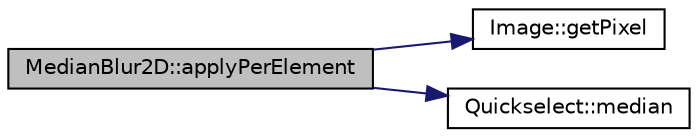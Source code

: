 digraph "MedianBlur2D::applyPerElement"
{
 // LATEX_PDF_SIZE
  edge [fontname="Helvetica",fontsize="10",labelfontname="Helvetica",labelfontsize="10"];
  node [fontname="Helvetica",fontsize="10",shape=record];
  rankdir="LR";
  Node1 [label="MedianBlur2D::applyPerElement",height=0.2,width=0.4,color="black", fillcolor="grey75", style="filled", fontcolor="black",tooltip=" "];
  Node1 -> Node2 [color="midnightblue",fontsize="10",style="solid",fontname="Helvetica"];
  Node2 [label="Image::getPixel",height=0.2,width=0.4,color="black", fillcolor="white", style="filled",URL="$classImage.html#a20827f1edbe739ce0332fda00e0e3039",tooltip=" "];
  Node1 -> Node3 [color="midnightblue",fontsize="10",style="solid",fontname="Helvetica"];
  Node3 [label="Quickselect::median",height=0.2,width=0.4,color="black", fillcolor="white", style="filled",URL="$classQuickselect.html#a917cfbf204e82f3bdb0c5598125b5734",tooltip="Computes the median of a vector using the quickselect algorithm."];
}
